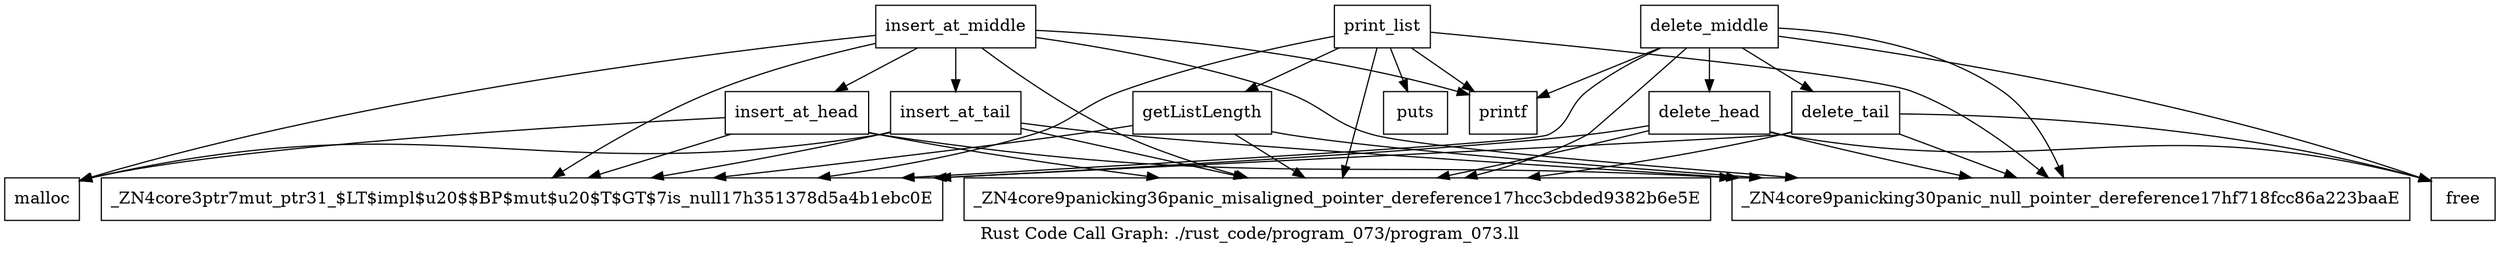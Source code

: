 digraph "Rust Code Call Graph: ./rust_code/program_073/program_073.ll" {
	label="Rust Code Call Graph: ./rust_code/program_073/program_073.ll";

	Node0x56550ad73c60 [shape=record,label="{_ZN4core3ptr7mut_ptr31_$LT$impl$u20$$BP$mut$u20$T$GT$7is_null17h351378d5a4b1ebc0E}"];
	Node0x56550ad74890 [shape=record,label="{insert_at_head}"];
	Node0x56550ad74890 -> Node0x56550ad766e0;
	Node0x56550ad74890 -> Node0x56550ad77e60;
	Node0x56550ad74890 -> Node0x56550ad786a0;
	Node0x56550ad74890 -> Node0x56550ad73c60;
	Node0x56550ada6790 [shape=record,label="{insert_at_tail}"];
	Node0x56550ada6790 -> Node0x56550ad766e0;
	Node0x56550ada6790 -> Node0x56550ad77e60;
	Node0x56550ada6790 -> Node0x56550ad786a0;
	Node0x56550ada6790 -> Node0x56550ad73c60;
	Node0x56550ad78b30 [shape=record,label="{insert_at_middle}"];
	Node0x56550ad78b30 -> Node0x56550ad74890;
	Node0x56550ad78b30 -> Node0x56550ad7ae60;
	Node0x56550ad78b30 -> Node0x56550ad73c60;
	Node0x56550ad78b30 -> Node0x56550ad786a0;
	Node0x56550ad78b30 -> Node0x56550ad766e0;
	Node0x56550ad78b30 -> Node0x56550ad77e60;
	Node0x56550ad78b30 -> Node0x56550ada6790;
	Node0x56550ad7c540 [shape=record,label="{delete_head}"];
	Node0x56550ad7c540 -> Node0x56550ad73c60;
	Node0x56550ad7c540 -> Node0x56550ad786a0;
	Node0x56550ad7c540 -> Node0x56550ad7d730;
	Node0x56550ad7c540 -> Node0x56550ad77e60;
	Node0x56550ad7ea30 [shape=record,label="{delete_tail}"];
	Node0x56550ad7ea30 -> Node0x56550ad73c60;
	Node0x56550ad7ea30 -> Node0x56550ad786a0;
	Node0x56550ad7ea30 -> Node0x56550ad77e60;
	Node0x56550ad7ea30 -> Node0x56550ad7d730;
	Node0x56550ad81a10 [shape=record,label="{delete_middle}"];
	Node0x56550ad81a10 -> Node0x56550ad73c60;
	Node0x56550ad81a10 -> Node0x56550ad786a0;
	Node0x56550ad81a10 -> Node0x56550ad7c540;
	Node0x56550ad81a10 -> Node0x56550ad7d730;
	Node0x56550ad81a10 -> Node0x56550ad77e60;
	Node0x56550ad81a10 -> Node0x56550ad7ea30;
	Node0x56550ad81a10 -> Node0x56550ad7ae60;
	Node0x56550ad82520 [shape=record,label="{print_list}"];
	Node0x56550ad82520 -> Node0x56550ad73c60;
	Node0x56550ad82520 -> Node0x56550ad786a0;
	Node0x56550ad82520 -> Node0x56550ad88be0;
	Node0x56550ad82520 -> Node0x56550ad77e60;
	Node0x56550ad82520 -> Node0x56550ad7ae60;
	Node0x56550ad82520 -> Node0x56550ad87af0;
	Node0x56550ad87af0 [shape=record,label="{getListLength}"];
	Node0x56550ad87af0 -> Node0x56550ad73c60;
	Node0x56550ad87af0 -> Node0x56550ad786a0;
	Node0x56550ad87af0 -> Node0x56550ad77e60;
	Node0x56550ad766e0 [shape=record,label="{malloc}"];
	Node0x56550ad77e60 [shape=record,label="{_ZN4core9panicking36panic_misaligned_pointer_dereference17hcc3cbded9382b6e5E}"];
	Node0x56550ad786a0 [shape=record,label="{_ZN4core9panicking30panic_null_pointer_dereference17hf718fcc86a223baaE}"];
	Node0x56550ad7ae60 [shape=record,label="{printf}"];
	Node0x56550ad7d730 [shape=record,label="{free}"];
	Node0x56550ad88be0 [shape=record,label="{puts}"];
}
